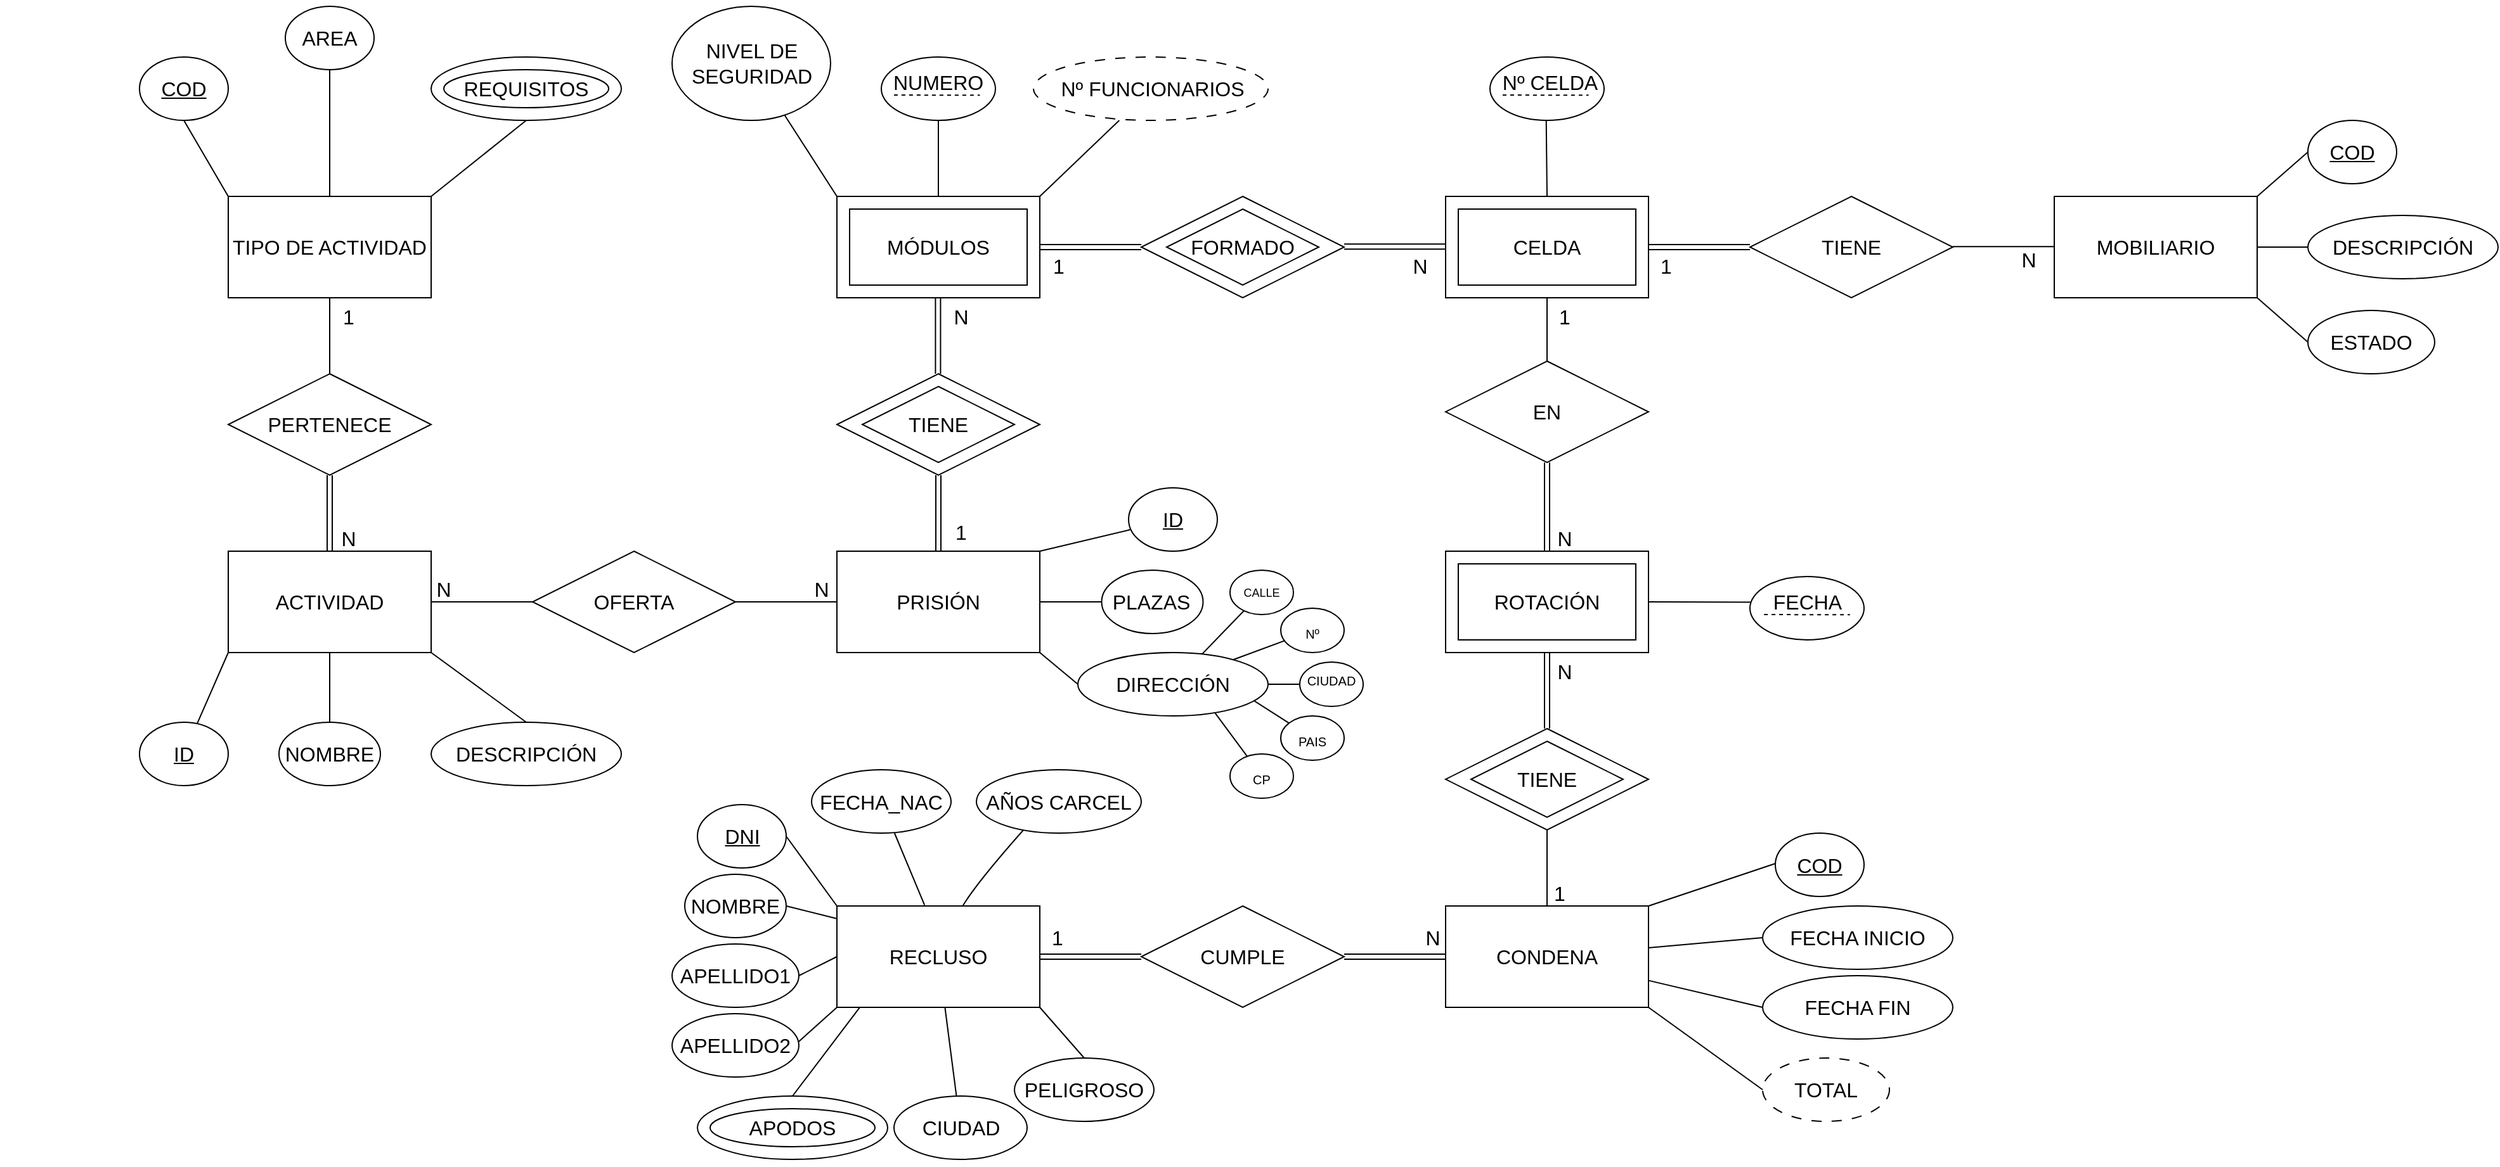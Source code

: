 <mxfile version="26.1.3">
  <diagram name="Página-1" id="jRDmlUZ_uzFS9k0_tg6w">
    <mxGraphModel dx="3405" dy="1980" grid="1" gridSize="10" guides="1" tooltips="1" connect="1" arrows="1" fold="1" page="0" pageScale="1" pageWidth="827" pageHeight="1169" math="0" shadow="0">
      <root>
        <mxCell id="0" />
        <mxCell id="1" parent="0" />
        <mxCell id="he8v4BmozgQcFDsXWOUc-1" value="" style="rounded=0;whiteSpace=wrap;html=1;" vertex="1" parent="1">
          <mxGeometry x="-560" y="-280" width="160" height="80" as="geometry" />
        </mxCell>
        <mxCell id="he8v4BmozgQcFDsXWOUc-2" value="TIPO DE ACTIVIDAD" style="text;strokeColor=none;fillColor=none;html=1;align=center;verticalAlign=middle;whiteSpace=wrap;rounded=0;fontSize=16;" vertex="1" parent="1">
          <mxGeometry x="-625" y="-270" width="290" height="60" as="geometry" />
        </mxCell>
        <mxCell id="he8v4BmozgQcFDsXWOUc-95" style="edgeStyle=none;curved=1;rounded=0;orthogonalLoop=1;jettySize=auto;html=1;exitX=1;exitY=1;exitDx=0;exitDy=0;entryX=0.5;entryY=0;entryDx=0;entryDy=0;fontSize=12;startSize=8;endSize=8;endArrow=none;startFill=0;" edge="1" parent="1" source="he8v4BmozgQcFDsXWOUc-3" target="he8v4BmozgQcFDsXWOUc-91">
          <mxGeometry relative="1" as="geometry" />
        </mxCell>
        <mxCell id="he8v4BmozgQcFDsXWOUc-3" value="" style="rounded=0;whiteSpace=wrap;html=1;" vertex="1" parent="1">
          <mxGeometry x="-560" width="160" height="80" as="geometry" />
        </mxCell>
        <mxCell id="he8v4BmozgQcFDsXWOUc-103" value="" style="edgeStyle=none;curved=1;rounded=0;orthogonalLoop=1;jettySize=auto;html=1;fontSize=12;startSize=8;endSize=8;endArrow=none;startFill=0;" edge="1" parent="1" source="he8v4BmozgQcFDsXWOUc-4" target="he8v4BmozgQcFDsXWOUc-14">
          <mxGeometry relative="1" as="geometry" />
        </mxCell>
        <mxCell id="he8v4BmozgQcFDsXWOUc-4" value="ACTIVIDAD" style="text;strokeColor=none;fillColor=none;html=1;align=center;verticalAlign=middle;whiteSpace=wrap;rounded=0;fontSize=16;" vertex="1" parent="1">
          <mxGeometry x="-560" y="10" width="160" height="60" as="geometry" />
        </mxCell>
        <mxCell id="he8v4BmozgQcFDsXWOUc-109" value="" style="edgeStyle=none;curved=1;rounded=0;orthogonalLoop=1;jettySize=auto;html=1;fontSize=12;startSize=8;endSize=8;endArrow=none;startFill=0;" edge="1" parent="1" source="he8v4BmozgQcFDsXWOUc-5" target="he8v4BmozgQcFDsXWOUc-106">
          <mxGeometry relative="1" as="geometry" />
        </mxCell>
        <mxCell id="he8v4BmozgQcFDsXWOUc-5" value="" style="rounded=0;whiteSpace=wrap;html=1;" vertex="1" parent="1">
          <mxGeometry x="-80" width="160" height="80" as="geometry" />
        </mxCell>
        <mxCell id="he8v4BmozgQcFDsXWOUc-6" value="PRISIÓN" style="text;strokeColor=none;fillColor=none;html=1;align=center;verticalAlign=middle;whiteSpace=wrap;rounded=0;fontSize=16;" vertex="1" parent="1">
          <mxGeometry x="-80" y="10" width="160" height="60" as="geometry" />
        </mxCell>
        <mxCell id="he8v4BmozgQcFDsXWOUc-98" style="edgeStyle=none;curved=1;rounded=0;orthogonalLoop=1;jettySize=auto;html=1;entryX=0.5;entryY=0;entryDx=0;entryDy=0;fontSize=12;endArrow=none;startFill=0;shape=link;" edge="1" parent="1" source="he8v4BmozgQcFDsXWOUc-7" target="he8v4BmozgQcFDsXWOUc-3">
          <mxGeometry relative="1" as="geometry" />
        </mxCell>
        <mxCell id="he8v4BmozgQcFDsXWOUc-7" value="" style="rhombus;whiteSpace=wrap;html=1;" vertex="1" parent="1">
          <mxGeometry x="-560" y="-140" width="160" height="80" as="geometry" />
        </mxCell>
        <mxCell id="he8v4BmozgQcFDsXWOUc-8" value="PERTENECE" style="text;strokeColor=none;fillColor=none;html=1;align=center;verticalAlign=middle;whiteSpace=wrap;rounded=0;fontSize=16;" vertex="1" parent="1">
          <mxGeometry x="-510" y="-115" width="60" height="30" as="geometry" />
        </mxCell>
        <mxCell id="he8v4BmozgQcFDsXWOUc-10" value="" style="endArrow=none;html=1;rounded=0;fontSize=12;startSize=8;endSize=8;curved=1;entryX=0.5;entryY=1;entryDx=0;entryDy=0;exitX=0.5;exitY=0;exitDx=0;exitDy=0;" edge="1" parent="1" source="he8v4BmozgQcFDsXWOUc-7" target="he8v4BmozgQcFDsXWOUc-1">
          <mxGeometry width="50" height="50" relative="1" as="geometry">
            <mxPoint x="-320" as="sourcePoint" />
            <mxPoint x="-490" y="-190" as="targetPoint" />
          </mxGeometry>
        </mxCell>
        <mxCell id="he8v4BmozgQcFDsXWOUc-101" value="" style="edgeStyle=none;curved=1;rounded=0;orthogonalLoop=1;jettySize=auto;html=1;fontSize=12;startSize=8;endSize=8;endArrow=none;startFill=0;" edge="1" parent="1" source="he8v4BmozgQcFDsXWOUc-14" target="he8v4BmozgQcFDsXWOUc-6">
          <mxGeometry relative="1" as="geometry" />
        </mxCell>
        <mxCell id="he8v4BmozgQcFDsXWOUc-14" value="" style="rhombus;whiteSpace=wrap;html=1;" vertex="1" parent="1">
          <mxGeometry x="-320" width="160" height="80" as="geometry" />
        </mxCell>
        <mxCell id="he8v4BmozgQcFDsXWOUc-15" value="OFERTA" style="text;strokeColor=none;fillColor=none;html=1;align=center;verticalAlign=middle;whiteSpace=wrap;rounded=0;fontSize=16;" vertex="1" parent="1">
          <mxGeometry x="-320" y="10" width="160" height="60" as="geometry" />
        </mxCell>
        <mxCell id="he8v4BmozgQcFDsXWOUc-167" value="" style="edgeStyle=none;curved=1;rounded=0;orthogonalLoop=1;jettySize=auto;html=1;fontSize=12;startSize=8;endSize=8;entryX=0.5;entryY=0;entryDx=0;entryDy=0;endArrow=none;startFill=0;" edge="1" parent="1" source="he8v4BmozgQcFDsXWOUc-16" target="he8v4BmozgQcFDsXWOUc-41">
          <mxGeometry relative="1" as="geometry" />
        </mxCell>
        <mxCell id="he8v4BmozgQcFDsXWOUc-16" value="" style="rounded=0;whiteSpace=wrap;html=1;" vertex="1" parent="1">
          <mxGeometry x="400" y="-280" width="160" height="80" as="geometry" />
        </mxCell>
        <mxCell id="he8v4BmozgQcFDsXWOUc-17" value="" style="rounded=0;whiteSpace=wrap;html=1;" vertex="1" parent="1">
          <mxGeometry x="-80" y="-280" width="160" height="80" as="geometry" />
        </mxCell>
        <mxCell id="he8v4BmozgQcFDsXWOUc-119" value="" style="edgeStyle=none;curved=1;rounded=0;orthogonalLoop=1;jettySize=auto;html=1;fontSize=12;endArrow=none;startFill=0;shape=link;" edge="1" parent="1" source="he8v4BmozgQcFDsXWOUc-20">
          <mxGeometry relative="1" as="geometry">
            <mxPoint as="targetPoint" />
          </mxGeometry>
        </mxCell>
        <mxCell id="he8v4BmozgQcFDsXWOUc-20" value="" style="rhombus;whiteSpace=wrap;html=1;fontStyle=1" vertex="1" parent="1">
          <mxGeometry x="-80" y="-140" width="160" height="80" as="geometry" />
        </mxCell>
        <mxCell id="he8v4BmozgQcFDsXWOUc-22" value="" style="rounded=0;whiteSpace=wrap;html=1;" vertex="1" parent="1">
          <mxGeometry x="-70" y="-270" width="140" height="60" as="geometry" />
        </mxCell>
        <mxCell id="he8v4BmozgQcFDsXWOUc-134" style="edgeStyle=none;curved=1;rounded=0;orthogonalLoop=1;jettySize=auto;html=1;fontSize=12;endArrow=none;startFill=0;shape=link;" edge="1" parent="1" source="he8v4BmozgQcFDsXWOUc-23" target="he8v4BmozgQcFDsXWOUc-34">
          <mxGeometry relative="1" as="geometry" />
        </mxCell>
        <mxCell id="he8v4BmozgQcFDsXWOUc-23" value="MÓDULOS" style="text;strokeColor=none;fillColor=none;html=1;align=center;verticalAlign=middle;whiteSpace=wrap;rounded=0;fontSize=16;" vertex="1" parent="1">
          <mxGeometry x="-80" y="-270" width="160" height="60" as="geometry" />
        </mxCell>
        <mxCell id="he8v4BmozgQcFDsXWOUc-25" value="" style="rhombus;whiteSpace=wrap;html=1;" vertex="1" parent="1">
          <mxGeometry x="-60" y="-130" width="120" height="60" as="geometry" />
        </mxCell>
        <mxCell id="he8v4BmozgQcFDsXWOUc-26" value="TIENE" style="text;strokeColor=none;fillColor=none;html=1;align=center;verticalAlign=middle;whiteSpace=wrap;rounded=0;fontSize=16;" vertex="1" parent="1">
          <mxGeometry x="-80" y="-130" width="160" height="60" as="geometry" />
        </mxCell>
        <mxCell id="he8v4BmozgQcFDsXWOUc-31" value="" style="rhombus;whiteSpace=wrap;html=1;" vertex="1" parent="1">
          <mxGeometry x="160" y="-280" width="160" height="80" as="geometry" />
        </mxCell>
        <mxCell id="he8v4BmozgQcFDsXWOUc-33" value="" style="rhombus;whiteSpace=wrap;html=1;" vertex="1" parent="1">
          <mxGeometry x="180" y="-270" width="120" height="60" as="geometry" />
        </mxCell>
        <mxCell id="he8v4BmozgQcFDsXWOUc-34" value="FORMADO" style="text;strokeColor=none;fillColor=none;html=1;align=center;verticalAlign=middle;whiteSpace=wrap;rounded=0;fontSize=16;" vertex="1" parent="1">
          <mxGeometry x="160" y="-270" width="160" height="60" as="geometry" />
        </mxCell>
        <mxCell id="he8v4BmozgQcFDsXWOUc-36" value="" style="rounded=0;whiteSpace=wrap;html=1;" vertex="1" parent="1">
          <mxGeometry x="410" y="-270" width="140" height="60" as="geometry" />
        </mxCell>
        <mxCell id="he8v4BmozgQcFDsXWOUc-147" value="" style="edgeStyle=none;curved=1;rounded=0;orthogonalLoop=1;jettySize=auto;html=1;fontSize=12;endArrow=none;startFill=0;shape=link;" edge="1" parent="1" source="he8v4BmozgQcFDsXWOUc-37" target="he8v4BmozgQcFDsXWOUc-59">
          <mxGeometry relative="1" as="geometry" />
        </mxCell>
        <mxCell id="he8v4BmozgQcFDsXWOUc-37" value="CELDA" style="text;strokeColor=none;fillColor=none;html=1;align=center;verticalAlign=middle;whiteSpace=wrap;rounded=0;fontSize=16;" vertex="1" parent="1">
          <mxGeometry x="400" y="-270" width="160" height="60" as="geometry" />
        </mxCell>
        <mxCell id="he8v4BmozgQcFDsXWOUc-178" value="" style="edgeStyle=none;curved=1;rounded=0;orthogonalLoop=1;jettySize=auto;html=1;fontSize=12;entryX=0.5;entryY=0;entryDx=0;entryDy=0;endArrow=none;startFill=0;shape=link;" edge="1" parent="1" source="he8v4BmozgQcFDsXWOUc-38" target="he8v4BmozgQcFDsXWOUc-47">
          <mxGeometry relative="1" as="geometry" />
        </mxCell>
        <mxCell id="he8v4BmozgQcFDsXWOUc-38" value="" style="rounded=0;whiteSpace=wrap;html=1;" vertex="1" parent="1">
          <mxGeometry x="400" width="160" height="80" as="geometry" />
        </mxCell>
        <mxCell id="he8v4BmozgQcFDsXWOUc-39" value="" style="rounded=0;whiteSpace=wrap;html=1;" vertex="1" parent="1">
          <mxGeometry x="410" y="10" width="140" height="60" as="geometry" />
        </mxCell>
        <mxCell id="he8v4BmozgQcFDsXWOUc-177" value="" style="edgeStyle=none;curved=1;rounded=0;orthogonalLoop=1;jettySize=auto;html=1;fontSize=12;startSize=8;endSize=8;exitX=1;exitY=0.5;exitDx=0;exitDy=0;entryX=0.013;entryY=0.406;entryDx=0;entryDy=0;entryPerimeter=0;endArrow=none;startFill=0;" edge="1" parent="1" source="he8v4BmozgQcFDsXWOUc-40" target="he8v4BmozgQcFDsXWOUc-170">
          <mxGeometry relative="1" as="geometry" />
        </mxCell>
        <mxCell id="he8v4BmozgQcFDsXWOUc-40" value="ROTACIÓN" style="text;strokeColor=none;fillColor=none;html=1;align=center;verticalAlign=middle;whiteSpace=wrap;rounded=0;fontSize=16;" vertex="1" parent="1">
          <mxGeometry x="400" y="5" width="160" height="70" as="geometry" />
        </mxCell>
        <mxCell id="he8v4BmozgQcFDsXWOUc-169" value="" style="edgeStyle=none;curved=1;rounded=0;orthogonalLoop=1;jettySize=auto;html=1;fontSize=12;endArrow=none;startFill=0;shape=link;entryX=0.5;entryY=0;entryDx=0;entryDy=0;" edge="1" parent="1" source="he8v4BmozgQcFDsXWOUc-41" target="he8v4BmozgQcFDsXWOUc-38">
          <mxGeometry relative="1" as="geometry" />
        </mxCell>
        <mxCell id="he8v4BmozgQcFDsXWOUc-41" value="" style="rhombus;whiteSpace=wrap;html=1;" vertex="1" parent="1">
          <mxGeometry x="400" y="-150" width="160" height="80" as="geometry" />
        </mxCell>
        <mxCell id="he8v4BmozgQcFDsXWOUc-44" value="EN" style="text;strokeColor=none;fillColor=none;html=1;align=center;verticalAlign=middle;whiteSpace=wrap;rounded=0;fontSize=16;" vertex="1" parent="1">
          <mxGeometry x="335" y="-140" width="290" height="60" as="geometry" />
        </mxCell>
        <mxCell id="he8v4BmozgQcFDsXWOUc-220" value="" style="edgeStyle=none;curved=1;rounded=0;orthogonalLoop=1;jettySize=auto;html=1;fontSize=12;startSize=8;endSize=8;exitX=0.113;exitY=0.999;exitDx=0;exitDy=0;exitPerimeter=0;entryX=0.5;entryY=0;entryDx=0;entryDy=0;endArrow=none;startFill=0;" edge="1" parent="1" source="he8v4BmozgQcFDsXWOUc-45" target="he8v4BmozgQcFDsXWOUc-217">
          <mxGeometry relative="1" as="geometry" />
        </mxCell>
        <mxCell id="he8v4BmozgQcFDsXWOUc-224" value="" style="edgeStyle=none;curved=1;rounded=0;orthogonalLoop=1;jettySize=auto;html=1;fontSize=12;startSize=8;endSize=8;endArrow=none;startFill=0;" edge="1" parent="1" source="he8v4BmozgQcFDsXWOUc-45" target="he8v4BmozgQcFDsXWOUc-201">
          <mxGeometry relative="1" as="geometry" />
        </mxCell>
        <mxCell id="he8v4BmozgQcFDsXWOUc-45" value="" style="rounded=0;whiteSpace=wrap;html=1;" vertex="1" parent="1">
          <mxGeometry x="-80" y="280" width="160" height="80" as="geometry" />
        </mxCell>
        <mxCell id="he8v4BmozgQcFDsXWOUc-46" value="" style="rounded=0;whiteSpace=wrap;html=1;" vertex="1" parent="1">
          <mxGeometry x="400" y="280" width="160" height="80" as="geometry" />
        </mxCell>
        <mxCell id="he8v4BmozgQcFDsXWOUc-180" value="" style="edgeStyle=none;curved=1;rounded=0;orthogonalLoop=1;jettySize=auto;html=1;fontSize=12;startSize=8;endSize=8;endArrow=none;startFill=0;" edge="1" parent="1" source="he8v4BmozgQcFDsXWOUc-47">
          <mxGeometry relative="1" as="geometry">
            <mxPoint x="480" y="280" as="targetPoint" />
          </mxGeometry>
        </mxCell>
        <mxCell id="he8v4BmozgQcFDsXWOUc-47" value="" style="rhombus;whiteSpace=wrap;html=1;" vertex="1" parent="1">
          <mxGeometry x="400" y="140" width="160" height="80" as="geometry" />
        </mxCell>
        <mxCell id="he8v4BmozgQcFDsXWOUc-189" value="" style="edgeStyle=none;curved=1;rounded=0;orthogonalLoop=1;jettySize=auto;html=1;fontSize=12;startSize=8;endSize=8;entryX=0;entryY=0.5;entryDx=0;entryDy=0;endArrow=none;startFill=0;" edge="1" parent="1" source="he8v4BmozgQcFDsXWOUc-48" target="he8v4BmozgQcFDsXWOUc-186">
          <mxGeometry relative="1" as="geometry" />
        </mxCell>
        <mxCell id="he8v4BmozgQcFDsXWOUc-195" value="" style="edgeStyle=none;curved=1;rounded=0;orthogonalLoop=1;jettySize=auto;html=1;fontSize=12;startSize=8;endSize=8;entryX=0;entryY=0.5;entryDx=0;entryDy=0;endArrow=none;startFill=0;" edge="1" parent="1" source="he8v4BmozgQcFDsXWOUc-48" target="he8v4BmozgQcFDsXWOUc-193">
          <mxGeometry relative="1" as="geometry" />
        </mxCell>
        <mxCell id="he8v4BmozgQcFDsXWOUc-48" value="CONDENA" style="text;strokeColor=none;fillColor=none;html=1;align=center;verticalAlign=middle;whiteSpace=wrap;rounded=0;fontSize=16;" vertex="1" parent="1">
          <mxGeometry x="400" y="290" width="160" height="60" as="geometry" />
        </mxCell>
        <mxCell id="he8v4BmozgQcFDsXWOUc-49" value="" style="rhombus;whiteSpace=wrap;html=1;" vertex="1" parent="1">
          <mxGeometry x="420" y="150" width="120" height="60" as="geometry" />
        </mxCell>
        <mxCell id="he8v4BmozgQcFDsXWOUc-51" value="TIENE" style="text;strokeColor=none;fillColor=none;html=1;align=center;verticalAlign=middle;whiteSpace=wrap;rounded=0;fontSize=16;" vertex="1" parent="1">
          <mxGeometry x="335" y="150" width="290" height="60" as="geometry" />
        </mxCell>
        <mxCell id="he8v4BmozgQcFDsXWOUc-181" value="" style="edgeStyle=none;curved=1;rounded=0;orthogonalLoop=1;jettySize=auto;html=1;fontSize=12;endArrow=none;startFill=0;shape=link;" edge="1" parent="1" source="he8v4BmozgQcFDsXWOUc-52" target="he8v4BmozgQcFDsXWOUc-54">
          <mxGeometry relative="1" as="geometry" />
        </mxCell>
        <mxCell id="he8v4BmozgQcFDsXWOUc-52" value="RECLUSO" style="text;strokeColor=none;fillColor=none;html=1;align=center;verticalAlign=middle;whiteSpace=wrap;rounded=0;fontSize=16;" vertex="1" parent="1">
          <mxGeometry x="-80" y="290" width="160" height="60" as="geometry" />
        </mxCell>
        <mxCell id="he8v4BmozgQcFDsXWOUc-53" value="" style="rhombus;whiteSpace=wrap;html=1;" vertex="1" parent="1">
          <mxGeometry x="160" y="280" width="160" height="80" as="geometry" />
        </mxCell>
        <mxCell id="he8v4BmozgQcFDsXWOUc-182" value="" style="edgeStyle=none;curved=1;rounded=0;orthogonalLoop=1;jettySize=auto;html=1;fontSize=12;endArrow=none;startFill=0;shape=link;" edge="1" parent="1" source="he8v4BmozgQcFDsXWOUc-54" target="he8v4BmozgQcFDsXWOUc-48">
          <mxGeometry relative="1" as="geometry" />
        </mxCell>
        <mxCell id="he8v4BmozgQcFDsXWOUc-54" value="CUMPLE" style="text;strokeColor=none;fillColor=none;html=1;align=center;verticalAlign=middle;whiteSpace=wrap;rounded=0;fontSize=16;" vertex="1" parent="1">
          <mxGeometry x="160" y="290" width="160" height="60" as="geometry" />
        </mxCell>
        <mxCell id="he8v4BmozgQcFDsXWOUc-55" value="" style="rounded=0;whiteSpace=wrap;html=1;" vertex="1" parent="1">
          <mxGeometry x="880" y="-280" width="160" height="80" as="geometry" />
        </mxCell>
        <mxCell id="he8v4BmozgQcFDsXWOUc-162" value="" style="edgeStyle=none;curved=1;rounded=0;orthogonalLoop=1;jettySize=auto;html=1;fontSize=12;startSize=8;endSize=8;endArrow=none;endFill=1;startFill=0;" edge="1" parent="1" source="he8v4BmozgQcFDsXWOUc-56" target="he8v4BmozgQcFDsXWOUc-157">
          <mxGeometry relative="1" as="geometry" />
        </mxCell>
        <mxCell id="he8v4BmozgQcFDsXWOUc-56" value="MOBILIARIO" style="text;strokeColor=none;fillColor=none;html=1;align=center;verticalAlign=middle;whiteSpace=wrap;rounded=0;fontSize=16;" vertex="1" parent="1">
          <mxGeometry x="880" y="-270" width="160" height="60" as="geometry" />
        </mxCell>
        <mxCell id="he8v4BmozgQcFDsXWOUc-58" value="" style="rhombus;whiteSpace=wrap;html=1;" vertex="1" parent="1">
          <mxGeometry x="640" y="-280" width="160" height="80" as="geometry" />
        </mxCell>
        <mxCell id="he8v4BmozgQcFDsXWOUc-59" value="TIENE" style="text;strokeColor=none;fillColor=none;html=1;align=center;verticalAlign=middle;whiteSpace=wrap;rounded=0;fontSize=16;" vertex="1" parent="1">
          <mxGeometry x="640" y="-270" width="160" height="60" as="geometry" />
        </mxCell>
        <mxCell id="he8v4BmozgQcFDsXWOUc-77" style="edgeStyle=none;curved=1;rounded=0;orthogonalLoop=1;jettySize=auto;html=1;entryX=0;entryY=0;entryDx=0;entryDy=0;fontSize=12;startSize=8;endSize=8;exitX=0.5;exitY=1;exitDx=0;exitDy=0;endArrow=none;startFill=0;" edge="1" parent="1" source="he8v4BmozgQcFDsXWOUc-60" target="he8v4BmozgQcFDsXWOUc-1">
          <mxGeometry relative="1" as="geometry" />
        </mxCell>
        <mxCell id="he8v4BmozgQcFDsXWOUc-60" value="" style="ellipse;whiteSpace=wrap;html=1;fontStyle=0" vertex="1" parent="1">
          <mxGeometry x="-630" y="-390" width="70" height="50" as="geometry" />
        </mxCell>
        <mxCell id="he8v4BmozgQcFDsXWOUc-63" value="&lt;u&gt;COD&lt;/u&gt;" style="text;strokeColor=none;fillColor=none;html=1;align=center;verticalAlign=middle;whiteSpace=wrap;rounded=0;fontSize=16;" vertex="1" parent="1">
          <mxGeometry x="-740" y="-395" width="290" height="60" as="geometry" />
        </mxCell>
        <mxCell id="he8v4BmozgQcFDsXWOUc-79" style="edgeStyle=none;curved=1;rounded=0;orthogonalLoop=1;jettySize=auto;html=1;exitX=0.5;exitY=1;exitDx=0;exitDy=0;entryX=1;entryY=0;entryDx=0;entryDy=0;fontSize=12;startSize=8;endSize=8;endArrow=none;startFill=0;" edge="1" parent="1" source="he8v4BmozgQcFDsXWOUc-65" target="he8v4BmozgQcFDsXWOUc-1">
          <mxGeometry relative="1" as="geometry" />
        </mxCell>
        <mxCell id="he8v4BmozgQcFDsXWOUc-65" value="" style="ellipse;whiteSpace=wrap;html=1;" vertex="1" parent="1">
          <mxGeometry x="-400" y="-390" width="150" height="50" as="geometry" />
        </mxCell>
        <mxCell id="he8v4BmozgQcFDsXWOUc-78" style="edgeStyle=none;curved=1;rounded=0;orthogonalLoop=1;jettySize=auto;html=1;fontSize=12;startSize=8;endSize=8;endArrow=none;startFill=0;" edge="1" parent="1" source="he8v4BmozgQcFDsXWOUc-66">
          <mxGeometry relative="1" as="geometry">
            <mxPoint x="-480" y="-280" as="targetPoint" />
          </mxGeometry>
        </mxCell>
        <mxCell id="he8v4BmozgQcFDsXWOUc-66" value="" style="ellipse;whiteSpace=wrap;html=1;" vertex="1" parent="1">
          <mxGeometry x="-515" y="-430" width="70" height="50" as="geometry" />
        </mxCell>
        <mxCell id="he8v4BmozgQcFDsXWOUc-67" value="AREA" style="text;strokeColor=none;fillColor=none;html=1;align=center;verticalAlign=middle;whiteSpace=wrap;rounded=0;fontSize=16;" vertex="1" parent="1">
          <mxGeometry x="-625" y="-435" width="290" height="60" as="geometry" />
        </mxCell>
        <mxCell id="he8v4BmozgQcFDsXWOUc-71" value="" style="ellipse;whiteSpace=wrap;html=1;" vertex="1" parent="1">
          <mxGeometry x="-390" y="-380" width="130" height="30" as="geometry" />
        </mxCell>
        <mxCell id="he8v4BmozgQcFDsXWOUc-72" value="REQUISITOS" style="text;strokeColor=none;fillColor=none;html=1;align=center;verticalAlign=middle;whiteSpace=wrap;rounded=0;fontSize=16;" vertex="1" parent="1">
          <mxGeometry x="-470" y="-395" width="290" height="60" as="geometry" />
        </mxCell>
        <mxCell id="he8v4BmozgQcFDsXWOUc-93" style="edgeStyle=none;curved=1;rounded=0;orthogonalLoop=1;jettySize=auto;html=1;entryX=0;entryY=1;entryDx=0;entryDy=0;fontSize=12;startSize=8;endSize=8;endArrow=none;startFill=0;" edge="1" parent="1" source="he8v4BmozgQcFDsXWOUc-80" target="he8v4BmozgQcFDsXWOUc-3">
          <mxGeometry relative="1" as="geometry" />
        </mxCell>
        <mxCell id="he8v4BmozgQcFDsXWOUc-80" value="" style="ellipse;whiteSpace=wrap;html=1;fontStyle=1" vertex="1" parent="1">
          <mxGeometry x="-630" y="135" width="70" height="50" as="geometry" />
        </mxCell>
        <mxCell id="he8v4BmozgQcFDsXWOUc-94" style="edgeStyle=none;curved=1;rounded=0;orthogonalLoop=1;jettySize=auto;html=1;fontSize=12;startSize=8;endSize=8;endArrow=none;startFill=0;" edge="1" parent="1" source="he8v4BmozgQcFDsXWOUc-81" target="he8v4BmozgQcFDsXWOUc-3">
          <mxGeometry relative="1" as="geometry" />
        </mxCell>
        <mxCell id="he8v4BmozgQcFDsXWOUc-81" value="" style="ellipse;whiteSpace=wrap;html=1;fontStyle=1" vertex="1" parent="1">
          <mxGeometry x="-520" y="135" width="80" height="50" as="geometry" />
        </mxCell>
        <mxCell id="he8v4BmozgQcFDsXWOUc-82" value="&lt;u&gt;ID&lt;/u&gt;" style="text;strokeColor=none;fillColor=none;html=1;align=center;verticalAlign=middle;whiteSpace=wrap;rounded=0;fontSize=16;fontStyle=0" vertex="1" parent="1">
          <mxGeometry x="-740" y="130" width="290" height="60" as="geometry" />
        </mxCell>
        <mxCell id="he8v4BmozgQcFDsXWOUc-91" value="" style="ellipse;whiteSpace=wrap;html=1;fontStyle=1" vertex="1" parent="1">
          <mxGeometry x="-400" y="135" width="150" height="50" as="geometry" />
        </mxCell>
        <mxCell id="he8v4BmozgQcFDsXWOUc-92" value="NOMBRE" style="text;strokeColor=none;fillColor=none;html=1;align=center;verticalAlign=middle;whiteSpace=wrap;rounded=0;fontSize=16;fontStyle=0" vertex="1" parent="1">
          <mxGeometry x="-520" y="130" width="80" height="60" as="geometry" />
        </mxCell>
        <mxCell id="he8v4BmozgQcFDsXWOUc-97" value="DESCRIPCIÓN" style="text;strokeColor=none;fillColor=none;html=1;align=center;verticalAlign=middle;whiteSpace=wrap;rounded=0;fontSize=16;fontStyle=0" vertex="1" parent="1">
          <mxGeometry x="-470" y="130" width="290" height="60" as="geometry" />
        </mxCell>
        <mxCell id="he8v4BmozgQcFDsXWOUc-99" style="edgeStyle=none;curved=1;rounded=0;orthogonalLoop=1;jettySize=auto;html=1;exitX=0;exitY=0.5;exitDx=0;exitDy=0;fontSize=12;startSize=8;endSize=8;" edge="1" parent="1" source="he8v4BmozgQcFDsXWOUc-6" target="he8v4BmozgQcFDsXWOUc-6">
          <mxGeometry relative="1" as="geometry" />
        </mxCell>
        <mxCell id="he8v4BmozgQcFDsXWOUc-102" style="edgeStyle=none;curved=1;rounded=0;orthogonalLoop=1;jettySize=auto;html=1;exitX=1;exitY=0.5;exitDx=0;exitDy=0;fontSize=12;startSize=8;endSize=8;" edge="1" parent="1" source="he8v4BmozgQcFDsXWOUc-4" target="he8v4BmozgQcFDsXWOUc-4">
          <mxGeometry relative="1" as="geometry" />
        </mxCell>
        <mxCell id="he8v4BmozgQcFDsXWOUc-104" style="edgeStyle=none;curved=1;rounded=0;orthogonalLoop=1;jettySize=auto;html=1;exitX=0;exitY=0.5;exitDx=0;exitDy=0;fontSize=12;startSize=8;endSize=8;" edge="1" parent="1" source="he8v4BmozgQcFDsXWOUc-15" target="he8v4BmozgQcFDsXWOUc-15">
          <mxGeometry relative="1" as="geometry" />
        </mxCell>
        <mxCell id="he8v4BmozgQcFDsXWOUc-113" value="" style="edgeStyle=none;curved=1;rounded=0;orthogonalLoop=1;jettySize=auto;html=1;fontSize=12;startSize=8;endSize=8;endArrow=none;startFill=0;" edge="1" parent="1" source="he8v4BmozgQcFDsXWOUc-105">
          <mxGeometry relative="1" as="geometry">
            <mxPoint x="80" as="targetPoint" />
          </mxGeometry>
        </mxCell>
        <mxCell id="he8v4BmozgQcFDsXWOUc-105" value="" style="ellipse;whiteSpace=wrap;html=1;fontStyle=0" vertex="1" parent="1">
          <mxGeometry x="150" y="-50" width="70" height="50" as="geometry" />
        </mxCell>
        <mxCell id="he8v4BmozgQcFDsXWOUc-106" value="" style="ellipse;whiteSpace=wrap;html=1;" vertex="1" parent="1">
          <mxGeometry x="128.75" y="15" width="80" height="50" as="geometry" />
        </mxCell>
        <mxCell id="he8v4BmozgQcFDsXWOUc-112" style="edgeStyle=none;curved=1;rounded=0;orthogonalLoop=1;jettySize=auto;html=1;fontSize=12;startSize=8;endSize=8;endArrow=none;startFill=0;exitX=0;exitY=0.5;exitDx=0;exitDy=0;" edge="1" parent="1" source="he8v4BmozgQcFDsXWOUc-107">
          <mxGeometry relative="1" as="geometry">
            <mxPoint x="80.0" y="80" as="targetPoint" />
          </mxGeometry>
        </mxCell>
        <mxCell id="he8v4BmozgQcFDsXWOUc-107" value="" style="ellipse;whiteSpace=wrap;html=1;" vertex="1" parent="1">
          <mxGeometry x="110" y="80" width="150" height="50" as="geometry" />
        </mxCell>
        <mxCell id="he8v4BmozgQcFDsXWOUc-108" value="&lt;u&gt;ID&lt;/u&gt;" style="text;strokeColor=none;fillColor=none;html=1;align=center;verticalAlign=middle;whiteSpace=wrap;rounded=0;fontSize=16;" vertex="1" parent="1">
          <mxGeometry x="150" y="-55" width="70" height="60" as="geometry" />
        </mxCell>
        <mxCell id="he8v4BmozgQcFDsXWOUc-114" value="PLAZAS" style="text;strokeColor=none;fillColor=none;html=1;align=center;verticalAlign=middle;whiteSpace=wrap;rounded=0;fontSize=16;" vertex="1" parent="1">
          <mxGeometry x="132.5" y="10" width="70" height="60" as="geometry" />
        </mxCell>
        <mxCell id="he8v4BmozgQcFDsXWOUc-115" value="DIRECCIÓN" style="text;strokeColor=none;fillColor=none;html=1;align=center;verticalAlign=middle;whiteSpace=wrap;rounded=0;fontSize=16;" vertex="1" parent="1">
          <mxGeometry x="150" y="75" width="70" height="60" as="geometry" />
        </mxCell>
        <mxCell id="he8v4BmozgQcFDsXWOUc-116" style="edgeStyle=none;curved=1;rounded=0;orthogonalLoop=1;jettySize=auto;html=1;exitX=1;exitY=0.75;exitDx=0;exitDy=0;fontSize=12;startSize=8;endSize=8;" edge="1" parent="1" source="he8v4BmozgQcFDsXWOUc-115" target="he8v4BmozgQcFDsXWOUc-115">
          <mxGeometry relative="1" as="geometry" />
        </mxCell>
        <mxCell id="he8v4BmozgQcFDsXWOUc-120" value="" style="edgeStyle=none;curved=1;rounded=0;orthogonalLoop=1;jettySize=auto;html=1;fontSize=12;endArrow=none;startFill=0;shape=link;" edge="1" parent="1">
          <mxGeometry relative="1" as="geometry">
            <mxPoint x="-0.29" y="-200" as="sourcePoint" />
            <mxPoint x="-0.29" y="-140" as="targetPoint" />
          </mxGeometry>
        </mxCell>
        <mxCell id="he8v4BmozgQcFDsXWOUc-131" style="edgeStyle=none;curved=1;rounded=0;orthogonalLoop=1;jettySize=auto;html=1;entryX=0;entryY=0;entryDx=0;entryDy=0;fontSize=12;startSize=8;endSize=8;endArrow=none;startFill=0;" edge="1" parent="1" source="he8v4BmozgQcFDsXWOUc-121" target="he8v4BmozgQcFDsXWOUc-17">
          <mxGeometry relative="1" as="geometry" />
        </mxCell>
        <mxCell id="he8v4BmozgQcFDsXWOUc-121" value="" style="ellipse;whiteSpace=wrap;html=1;fontStyle=0" vertex="1" parent="1">
          <mxGeometry x="-210" y="-430" width="125" height="90" as="geometry" />
        </mxCell>
        <mxCell id="he8v4BmozgQcFDsXWOUc-122" value="" style="ellipse;whiteSpace=wrap;html=1;" vertex="1" parent="1">
          <mxGeometry x="-45" y="-390" width="90" height="50" as="geometry" />
        </mxCell>
        <mxCell id="he8v4BmozgQcFDsXWOUc-123" value="" style="ellipse;whiteSpace=wrap;html=1;dashed=1;dashPattern=8 8;" vertex="1" parent="1">
          <mxGeometry x="75" y="-390" width="185" height="50" as="geometry" />
        </mxCell>
        <mxCell id="he8v4BmozgQcFDsXWOUc-132" value="" style="edgeStyle=none;curved=1;rounded=0;orthogonalLoop=1;jettySize=auto;html=1;fontSize=12;startSize=8;endSize=8;endArrow=none;startFill=0;" edge="1" parent="1">
          <mxGeometry relative="1" as="geometry">
            <mxPoint y="-340" as="sourcePoint" />
            <mxPoint y="-280" as="targetPoint" />
          </mxGeometry>
        </mxCell>
        <mxCell id="he8v4BmozgQcFDsXWOUc-124" value="NUMERO" style="text;strokeColor=none;fillColor=none;html=1;align=center;verticalAlign=middle;whiteSpace=wrap;rounded=0;fontSize=16;" vertex="1" parent="1">
          <mxGeometry x="-35" y="-400" width="70" height="60" as="geometry" />
        </mxCell>
        <mxCell id="he8v4BmozgQcFDsXWOUc-125" value="" style="edgeStyle=none;orthogonalLoop=1;jettySize=auto;html=1;rounded=0;fontSize=12;startSize=8;endSize=8;curved=1;endArrow=none;startFill=0;exitX=0.032;exitY=0.747;exitDx=0;exitDy=0;exitPerimeter=0;dashed=1;" edge="1" parent="1">
          <mxGeometry width="120" relative="1" as="geometry">
            <mxPoint x="-35.0" y="-360.0" as="sourcePoint" />
            <mxPoint x="32.76" y="-359.82" as="targetPoint" />
            <Array as="points" />
          </mxGeometry>
        </mxCell>
        <mxCell id="he8v4BmozgQcFDsXWOUc-133" style="edgeStyle=none;curved=1;rounded=0;orthogonalLoop=1;jettySize=auto;html=1;entryX=1;entryY=0;entryDx=0;entryDy=0;fontSize=12;startSize=8;endSize=8;endArrow=none;startFill=0;" edge="1" parent="1" source="he8v4BmozgQcFDsXWOUc-127" target="he8v4BmozgQcFDsXWOUc-17">
          <mxGeometry relative="1" as="geometry" />
        </mxCell>
        <mxCell id="he8v4BmozgQcFDsXWOUc-127" value="Nº FUNCIONARIOS" style="text;strokeColor=none;fillColor=none;html=1;align=center;verticalAlign=middle;whiteSpace=wrap;rounded=0;fontSize=16;" vertex="1" parent="1">
          <mxGeometry x="70" y="-390" width="197.5" height="50" as="geometry" />
        </mxCell>
        <mxCell id="he8v4BmozgQcFDsXWOUc-129" value="NIVEL DE SEGURIDAD" style="text;strokeColor=none;fillColor=none;html=1;align=center;verticalAlign=middle;whiteSpace=wrap;rounded=0;fontSize=16;" vertex="1" parent="1">
          <mxGeometry x="-182.5" y="-415" width="70" height="60" as="geometry" />
        </mxCell>
        <mxCell id="he8v4BmozgQcFDsXWOUc-135" style="edgeStyle=none;curved=1;rounded=0;orthogonalLoop=1;jettySize=auto;html=1;fontSize=12;endArrow=none;startFill=0;shape=link;" edge="1" parent="1">
          <mxGeometry relative="1" as="geometry">
            <mxPoint x="320" y="-240.34" as="sourcePoint" />
            <mxPoint x="400" y="-240.34" as="targetPoint" />
          </mxGeometry>
        </mxCell>
        <mxCell id="he8v4BmozgQcFDsXWOUc-141" value="" style="ellipse;whiteSpace=wrap;html=1;" vertex="1" parent="1">
          <mxGeometry x="435" y="-390" width="90" height="50" as="geometry" />
        </mxCell>
        <mxCell id="he8v4BmozgQcFDsXWOUc-144" value="" style="edgeStyle=none;curved=1;rounded=0;orthogonalLoop=1;jettySize=auto;html=1;fontSize=12;startSize=8;endSize=8;exitX=0.463;exitY=1.006;exitDx=0;exitDy=0;exitPerimeter=0;endArrow=none;startFill=0;" edge="1" parent="1" source="he8v4BmozgQcFDsXWOUc-142">
          <mxGeometry relative="1" as="geometry">
            <mxPoint x="480" y="-280" as="targetPoint" />
          </mxGeometry>
        </mxCell>
        <mxCell id="he8v4BmozgQcFDsXWOUc-142" value="Nº CELDA" style="text;strokeColor=none;fillColor=none;html=1;align=center;verticalAlign=middle;whiteSpace=wrap;rounded=0;fontSize=16;" vertex="1" parent="1">
          <mxGeometry x="440" y="-400" width="85" height="60" as="geometry" />
        </mxCell>
        <mxCell id="he8v4BmozgQcFDsXWOUc-143" value="" style="edgeStyle=none;orthogonalLoop=1;jettySize=auto;html=1;rounded=0;fontSize=12;startSize=8;endSize=8;curved=1;endArrow=none;startFill=0;exitX=0.032;exitY=0.747;exitDx=0;exitDy=0;exitPerimeter=0;dashed=1;" edge="1" parent="1">
          <mxGeometry width="120" relative="1" as="geometry">
            <mxPoint x="445" y="-360.0" as="sourcePoint" />
            <mxPoint x="512.76" y="-359.82" as="targetPoint" />
            <Array as="points" />
          </mxGeometry>
        </mxCell>
        <mxCell id="he8v4BmozgQcFDsXWOUc-149" value="" style="edgeStyle=none;curved=1;rounded=0;orthogonalLoop=1;jettySize=auto;html=1;fontSize=12;endArrow=none;startFill=0;" edge="1" parent="1">
          <mxGeometry relative="1" as="geometry">
            <mxPoint x="800" y="-240.34" as="sourcePoint" />
            <mxPoint x="880" y="-240.34" as="targetPoint" />
          </mxGeometry>
        </mxCell>
        <mxCell id="he8v4BmozgQcFDsXWOUc-150" value="" style="ellipse;whiteSpace=wrap;html=1;fontStyle=0" vertex="1" parent="1">
          <mxGeometry x="1080" y="-340" width="70" height="50" as="geometry" />
        </mxCell>
        <mxCell id="he8v4BmozgQcFDsXWOUc-154" value="" style="edgeStyle=none;curved=1;rounded=0;orthogonalLoop=1;jettySize=auto;html=1;fontSize=12;startSize=8;endSize=8;exitX=0;exitY=0.5;exitDx=0;exitDy=0;endArrow=none;startFill=0;entryX=1;entryY=0;entryDx=0;entryDy=0;" edge="1" parent="1" source="he8v4BmozgQcFDsXWOUc-153" target="he8v4BmozgQcFDsXWOUc-55">
          <mxGeometry relative="1" as="geometry" />
        </mxCell>
        <mxCell id="he8v4BmozgQcFDsXWOUc-153" value="&lt;u&gt;COD&lt;/u&gt;" style="text;strokeColor=none;fillColor=none;html=1;align=center;verticalAlign=middle;whiteSpace=wrap;rounded=0;fontSize=16;" vertex="1" parent="1">
          <mxGeometry x="1080" y="-345" width="70" height="60" as="geometry" />
        </mxCell>
        <mxCell id="he8v4BmozgQcFDsXWOUc-156" value="" style="ellipse;whiteSpace=wrap;html=1;" vertex="1" parent="1">
          <mxGeometry x="1080" y="-265" width="150" height="50" as="geometry" />
        </mxCell>
        <mxCell id="he8v4BmozgQcFDsXWOUc-157" value="DESCRIPCIÓN" style="text;strokeColor=none;fillColor=none;html=1;align=center;verticalAlign=middle;whiteSpace=wrap;rounded=0;fontSize=16;" vertex="1" parent="1">
          <mxGeometry x="1080" y="-270" width="150" height="60" as="geometry" />
        </mxCell>
        <mxCell id="he8v4BmozgQcFDsXWOUc-165" value="" style="edgeStyle=none;curved=1;rounded=0;orthogonalLoop=1;jettySize=auto;html=1;fontSize=12;startSize=8;endSize=8;exitX=0;exitY=0.5;exitDx=0;exitDy=0;entryX=1;entryY=1;entryDx=0;entryDy=0;endArrow=none;startFill=0;" edge="1" parent="1" source="he8v4BmozgQcFDsXWOUc-164" target="he8v4BmozgQcFDsXWOUc-55">
          <mxGeometry relative="1" as="geometry" />
        </mxCell>
        <mxCell id="he8v4BmozgQcFDsXWOUc-164" value="" style="ellipse;whiteSpace=wrap;html=1;fontStyle=0" vertex="1" parent="1">
          <mxGeometry x="1080" y="-190" width="100" height="50" as="geometry" />
        </mxCell>
        <mxCell id="he8v4BmozgQcFDsXWOUc-166" value="ESTADO" style="text;strokeColor=none;fillColor=none;html=1;align=center;verticalAlign=middle;whiteSpace=wrap;rounded=0;fontSize=16;" vertex="1" parent="1">
          <mxGeometry x="1055" y="-195" width="150" height="60" as="geometry" />
        </mxCell>
        <mxCell id="he8v4BmozgQcFDsXWOUc-170" value="" style="ellipse;whiteSpace=wrap;html=1;" vertex="1" parent="1">
          <mxGeometry x="640" y="20" width="90" height="50" as="geometry" />
        </mxCell>
        <mxCell id="he8v4BmozgQcFDsXWOUc-171" value="FECHA" style="text;strokeColor=none;fillColor=none;html=1;align=center;verticalAlign=middle;whiteSpace=wrap;rounded=0;fontSize=16;" vertex="1" parent="1">
          <mxGeometry x="642.5" y="10" width="85" height="60" as="geometry" />
        </mxCell>
        <mxCell id="he8v4BmozgQcFDsXWOUc-172" value="" style="edgeStyle=none;orthogonalLoop=1;jettySize=auto;html=1;rounded=0;fontSize=12;startSize=8;endSize=8;curved=1;endArrow=none;startFill=0;exitX=0.032;exitY=0.747;exitDx=0;exitDy=0;exitPerimeter=0;dashed=1;" edge="1" parent="1">
          <mxGeometry width="120" relative="1" as="geometry">
            <mxPoint x="651.12" y="50.0" as="sourcePoint" />
            <mxPoint x="718.88" y="50.18" as="targetPoint" />
            <Array as="points" />
          </mxGeometry>
        </mxCell>
        <mxCell id="he8v4BmozgQcFDsXWOUc-183" value="" style="ellipse;whiteSpace=wrap;html=1;fontStyle=0" vertex="1" parent="1">
          <mxGeometry x="660" y="222.5" width="70" height="50" as="geometry" />
        </mxCell>
        <mxCell id="he8v4BmozgQcFDsXWOUc-188" value="" style="edgeStyle=none;curved=1;rounded=0;orthogonalLoop=1;jettySize=auto;html=1;fontSize=12;startSize=8;endSize=8;entryX=1;entryY=0;entryDx=0;entryDy=0;endArrow=none;startFill=0;" edge="1" parent="1" target="he8v4BmozgQcFDsXWOUc-46">
          <mxGeometry relative="1" as="geometry">
            <mxPoint x="660.0" y="246.512" as="sourcePoint" />
            <mxPoint x="575.556" y="220.0" as="targetPoint" />
          </mxGeometry>
        </mxCell>
        <mxCell id="he8v4BmozgQcFDsXWOUc-184" value="&lt;u&gt;COD&lt;/u&gt;" style="text;strokeColor=none;fillColor=none;html=1;align=center;verticalAlign=middle;whiteSpace=wrap;rounded=0;fontSize=16;" vertex="1" parent="1">
          <mxGeometry x="660" y="217.5" width="70" height="60" as="geometry" />
        </mxCell>
        <mxCell id="he8v4BmozgQcFDsXWOUc-185" value="" style="ellipse;whiteSpace=wrap;html=1;" vertex="1" parent="1">
          <mxGeometry x="650" y="280" width="150" height="50" as="geometry" />
        </mxCell>
        <mxCell id="he8v4BmozgQcFDsXWOUc-186" value="FECHA INICIO" style="text;strokeColor=none;fillColor=none;html=1;align=center;verticalAlign=middle;whiteSpace=wrap;rounded=0;fontSize=16;" vertex="1" parent="1">
          <mxGeometry x="650" y="275" width="150" height="60" as="geometry" />
        </mxCell>
        <mxCell id="he8v4BmozgQcFDsXWOUc-187" value="" style="ellipse;whiteSpace=wrap;html=1;fontStyle=0;dashed=1;dashPattern=8 8;" vertex="1" parent="1">
          <mxGeometry x="650" y="400" width="100" height="50" as="geometry" />
        </mxCell>
        <mxCell id="he8v4BmozgQcFDsXWOUc-192" value="" style="ellipse;whiteSpace=wrap;html=1;" vertex="1" parent="1">
          <mxGeometry x="650" y="335" width="150" height="50" as="geometry" />
        </mxCell>
        <mxCell id="he8v4BmozgQcFDsXWOUc-193" value="FECHA FIN" style="text;strokeColor=none;fillColor=none;html=1;align=center;verticalAlign=middle;whiteSpace=wrap;rounded=0;fontSize=16;" vertex="1" parent="1">
          <mxGeometry x="650" y="330" width="150" height="60" as="geometry" />
        </mxCell>
        <mxCell id="he8v4BmozgQcFDsXWOUc-197" style="edgeStyle=none;curved=1;rounded=0;orthogonalLoop=1;jettySize=auto;html=1;entryX=1;entryY=1;entryDx=0;entryDy=0;fontSize=12;startSize=8;endSize=8;endArrow=none;startFill=0;exitX=0;exitY=0.5;exitDx=0;exitDy=0;" edge="1" parent="1" source="he8v4BmozgQcFDsXWOUc-196" target="he8v4BmozgQcFDsXWOUc-46">
          <mxGeometry relative="1" as="geometry" />
        </mxCell>
        <mxCell id="he8v4BmozgQcFDsXWOUc-196" value="TOTAL" style="text;strokeColor=none;fillColor=none;html=1;align=center;verticalAlign=middle;whiteSpace=wrap;rounded=0;fontSize=16;" vertex="1" parent="1">
          <mxGeometry x="650" y="395" width="100" height="60" as="geometry" />
        </mxCell>
        <mxCell id="he8v4BmozgQcFDsXWOUc-198" value="" style="ellipse;whiteSpace=wrap;html=1;fontStyle=0" vertex="1" parent="1">
          <mxGeometry x="-190" y="200" width="70" height="50" as="geometry" />
        </mxCell>
        <mxCell id="he8v4BmozgQcFDsXWOUc-199" value="" style="ellipse;whiteSpace=wrap;html=1;" vertex="1" parent="1">
          <mxGeometry x="-200" y="255" width="80" height="50" as="geometry" />
        </mxCell>
        <mxCell id="he8v4BmozgQcFDsXWOUc-204" style="edgeStyle=none;curved=1;rounded=0;orthogonalLoop=1;jettySize=auto;html=1;entryX=0;entryY=0;entryDx=0;entryDy=0;fontSize=12;startSize=8;endSize=8;exitX=1;exitY=0.5;exitDx=0;exitDy=0;endArrow=none;startFill=0;" edge="1" parent="1" source="he8v4BmozgQcFDsXWOUc-198" target="he8v4BmozgQcFDsXWOUc-45">
          <mxGeometry relative="1" as="geometry" />
        </mxCell>
        <mxCell id="he8v4BmozgQcFDsXWOUc-200" value="&lt;u&gt;DNI&lt;/u&gt;" style="text;strokeColor=none;fillColor=none;html=1;align=center;verticalAlign=middle;whiteSpace=wrap;rounded=0;fontSize=16;" vertex="1" parent="1">
          <mxGeometry x="-182.5" y="195" width="55" height="60" as="geometry" />
        </mxCell>
        <mxCell id="he8v4BmozgQcFDsXWOUc-201" value="" style="ellipse;whiteSpace=wrap;html=1;" vertex="1" parent="1">
          <mxGeometry x="-35" y="430" width="105" height="50" as="geometry" />
        </mxCell>
        <mxCell id="he8v4BmozgQcFDsXWOUc-203" value="CIUDAD" style="text;strokeColor=none;fillColor=none;html=1;align=center;verticalAlign=middle;whiteSpace=wrap;rounded=0;fontSize=16;" vertex="1" parent="1">
          <mxGeometry x="-127.5" y="425" width="290" height="60" as="geometry" />
        </mxCell>
        <mxCell id="he8v4BmozgQcFDsXWOUc-206" value="" style="edgeStyle=none;curved=1;rounded=0;orthogonalLoop=1;jettySize=auto;html=1;fontSize=12;startSize=8;endSize=8;endArrow=none;startFill=0;" edge="1" parent="1">
          <mxGeometry relative="1" as="geometry">
            <mxPoint x="-120" y="280" as="sourcePoint" />
            <mxPoint x="-80" y="290" as="targetPoint" />
          </mxGeometry>
        </mxCell>
        <mxCell id="he8v4BmozgQcFDsXWOUc-205" value="NOMBRE" style="text;strokeColor=none;fillColor=none;html=1;align=center;verticalAlign=middle;whiteSpace=wrap;rounded=0;fontSize=16;fontStyle=0" vertex="1" parent="1">
          <mxGeometry x="-200" y="250" width="80" height="60" as="geometry" />
        </mxCell>
        <mxCell id="he8v4BmozgQcFDsXWOUc-214" value="" style="edgeStyle=none;curved=1;rounded=0;orthogonalLoop=1;jettySize=auto;html=1;fontSize=12;startSize=8;endSize=8;entryX=0;entryY=0.5;entryDx=0;entryDy=0;exitX=1;exitY=0.5;exitDx=0;exitDy=0;endArrow=none;startFill=0;" edge="1" parent="1" source="he8v4BmozgQcFDsXWOUc-208" target="he8v4BmozgQcFDsXWOUc-52">
          <mxGeometry relative="1" as="geometry" />
        </mxCell>
        <mxCell id="he8v4BmozgQcFDsXWOUc-208" value="" style="ellipse;whiteSpace=wrap;html=1;fontStyle=1" vertex="1" parent="1">
          <mxGeometry x="-210" y="310" width="100" height="50" as="geometry" />
        </mxCell>
        <mxCell id="he8v4BmozgQcFDsXWOUc-209" value="" style="ellipse;whiteSpace=wrap;html=1;fontStyle=1" vertex="1" parent="1">
          <mxGeometry x="60" y="400" width="110" height="50" as="geometry" />
        </mxCell>
        <mxCell id="he8v4BmozgQcFDsXWOUc-211" value="APELLIDO1" style="text;strokeColor=none;fillColor=none;html=1;align=center;verticalAlign=middle;whiteSpace=wrap;rounded=0;fontSize=16;fontStyle=0" vertex="1" parent="1">
          <mxGeometry x="-200" y="305" width="80" height="60" as="geometry" />
        </mxCell>
        <mxCell id="he8v4BmozgQcFDsXWOUc-216" value="" style="edgeStyle=none;curved=1;rounded=0;orthogonalLoop=1;jettySize=auto;html=1;fontSize=12;startSize=8;endSize=8;exitX=0.998;exitY=0.442;exitDx=0;exitDy=0;exitPerimeter=0;entryX=0;entryY=1;entryDx=0;entryDy=0;endArrow=none;startFill=0;" edge="1" parent="1" source="he8v4BmozgQcFDsXWOUc-212" target="he8v4BmozgQcFDsXWOUc-45">
          <mxGeometry relative="1" as="geometry" />
        </mxCell>
        <mxCell id="he8v4BmozgQcFDsXWOUc-212" value="" style="ellipse;whiteSpace=wrap;html=1;fontStyle=1" vertex="1" parent="1">
          <mxGeometry x="-210" y="365" width="100" height="50" as="geometry" />
        </mxCell>
        <mxCell id="he8v4BmozgQcFDsXWOUc-213" value="APELLIDO2" style="text;strokeColor=none;fillColor=none;html=1;align=center;verticalAlign=middle;whiteSpace=wrap;rounded=0;fontSize=16;fontStyle=0" vertex="1" parent="1">
          <mxGeometry x="-200" y="360" width="80" height="60" as="geometry" />
        </mxCell>
        <mxCell id="he8v4BmozgQcFDsXWOUc-217" value="" style="ellipse;whiteSpace=wrap;html=1;" vertex="1" parent="1">
          <mxGeometry x="-190" y="430" width="150" height="50" as="geometry" />
        </mxCell>
        <mxCell id="he8v4BmozgQcFDsXWOUc-222" value="" style="ellipse;whiteSpace=wrap;html=1;" vertex="1" parent="1">
          <mxGeometry x="-180" y="440" width="130" height="30" as="geometry" />
        </mxCell>
        <mxCell id="he8v4BmozgQcFDsXWOUc-223" value="APODOS" style="text;strokeColor=none;fillColor=none;html=1;align=center;verticalAlign=middle;whiteSpace=wrap;rounded=0;fontSize=16;" vertex="1" parent="1">
          <mxGeometry x="-190" y="425" width="150" height="60" as="geometry" />
        </mxCell>
        <mxCell id="he8v4BmozgQcFDsXWOUc-226" value="" style="edgeStyle=none;curved=1;rounded=0;orthogonalLoop=1;jettySize=auto;html=1;fontSize=12;startSize=8;endSize=8;entryX=1;entryY=1;entryDx=0;entryDy=0;exitX=0.5;exitY=0;exitDx=0;exitDy=0;endArrow=none;startFill=0;" edge="1" parent="1" source="he8v4BmozgQcFDsXWOUc-225" target="he8v4BmozgQcFDsXWOUc-45">
          <mxGeometry relative="1" as="geometry" />
        </mxCell>
        <mxCell id="he8v4BmozgQcFDsXWOUc-225" value="PELIGROSO" style="text;strokeColor=none;fillColor=none;html=1;align=center;verticalAlign=middle;whiteSpace=wrap;rounded=0;fontSize=16;" vertex="1" parent="1">
          <mxGeometry x="60" y="400" width="110" height="50" as="geometry" />
        </mxCell>
        <mxCell id="he8v4BmozgQcFDsXWOUc-228" value="" style="ellipse;whiteSpace=wrap;html=1;fontStyle=1" vertex="1" parent="1">
          <mxGeometry x="-100" y="172.5" width="110" height="50" as="geometry" />
        </mxCell>
        <mxCell id="he8v4BmozgQcFDsXWOUc-235" value="" style="edgeStyle=none;curved=1;rounded=0;orthogonalLoop=1;jettySize=auto;html=1;fontSize=12;startSize=8;endSize=8;endArrow=none;startFill=0;" edge="1" parent="1">
          <mxGeometry relative="1" as="geometry">
            <mxPoint x="75.001" y="211.134" as="sourcePoint" />
            <mxPoint x="19.19" y="280" as="targetPoint" />
            <Array as="points">
              <mxPoint x="31.19" y="260" />
            </Array>
          </mxGeometry>
        </mxCell>
        <mxCell id="he8v4BmozgQcFDsXWOUc-230" value="" style="ellipse;whiteSpace=wrap;html=1;fontStyle=1" vertex="1" parent="1">
          <mxGeometry x="30" y="172.5" width="130" height="50" as="geometry" />
        </mxCell>
        <mxCell id="he8v4BmozgQcFDsXWOUc-234" value="" style="edgeStyle=none;curved=1;rounded=0;orthogonalLoop=1;jettySize=auto;html=1;fontSize=12;startSize=8;endSize=8;entryX=0.432;entryY=-0.008;entryDx=0;entryDy=0;entryPerimeter=0;endArrow=none;startFill=0;" edge="1" parent="1" source="he8v4BmozgQcFDsXWOUc-231" target="he8v4BmozgQcFDsXWOUc-45">
          <mxGeometry relative="1" as="geometry" />
        </mxCell>
        <mxCell id="he8v4BmozgQcFDsXWOUc-231" value="FECHA_NAC" style="text;strokeColor=none;fillColor=none;html=1;align=center;verticalAlign=middle;whiteSpace=wrap;rounded=0;fontSize=16;" vertex="1" parent="1">
          <mxGeometry x="-100" y="172.5" width="110" height="50" as="geometry" />
        </mxCell>
        <mxCell id="he8v4BmozgQcFDsXWOUc-233" value="AÑOS CARCEL" style="text;strokeColor=none;align=center;fillColor=none;html=1;verticalAlign=middle;whiteSpace=wrap;rounded=0;fontSize=16;" vertex="1" parent="1">
          <mxGeometry x="15" y="182.5" width="160" height="30" as="geometry" />
        </mxCell>
        <mxCell id="he8v4BmozgQcFDsXWOUc-238" value="1" style="text;strokeColor=none;fillColor=none;html=1;align=center;verticalAlign=middle;whiteSpace=wrap;rounded=0;fontSize=16;" vertex="1" parent="1">
          <mxGeometry x="-610" y="-215" width="290" height="60" as="geometry" />
        </mxCell>
        <mxCell id="he8v4BmozgQcFDsXWOUc-239" value="N" style="text;strokeColor=none;fillColor=none;html=1;align=center;verticalAlign=middle;whiteSpace=wrap;rounded=0;fontSize=16;" vertex="1" parent="1">
          <mxGeometry x="-485" y="-40" width="40" height="60" as="geometry" />
        </mxCell>
        <mxCell id="he8v4BmozgQcFDsXWOUc-240" value="N" style="text;strokeColor=none;fillColor=none;html=1;align=center;verticalAlign=middle;whiteSpace=wrap;rounded=0;fontSize=16;" vertex="1" parent="1">
          <mxGeometry x="-410" width="40" height="60" as="geometry" />
        </mxCell>
        <mxCell id="he8v4BmozgQcFDsXWOUc-241" value="N" style="text;strokeColor=none;fillColor=none;html=1;align=center;verticalAlign=middle;whiteSpace=wrap;rounded=0;fontSize=16;" vertex="1" parent="1">
          <mxGeometry x="-112.5" width="40" height="60" as="geometry" />
        </mxCell>
        <mxCell id="he8v4BmozgQcFDsXWOUc-242" value="N" style="text;strokeColor=none;fillColor=none;html=1;align=center;verticalAlign=middle;whiteSpace=wrap;rounded=0;fontSize=16;" vertex="1" parent="1">
          <mxGeometry x="-2.5" y="-215" width="40" height="60" as="geometry" />
        </mxCell>
        <mxCell id="he8v4BmozgQcFDsXWOUc-243" value="1" style="text;strokeColor=none;fillColor=none;html=1;align=center;verticalAlign=middle;whiteSpace=wrap;rounded=0;fontSize=16;" vertex="1" parent="1">
          <mxGeometry x="-6.25" y="-45" width="47.5" height="60" as="geometry" />
        </mxCell>
        <mxCell id="he8v4BmozgQcFDsXWOUc-246" value="1" style="text;strokeColor=none;fillColor=none;html=1;align=center;verticalAlign=middle;whiteSpace=wrap;rounded=0;fontSize=16;" vertex="1" parent="1">
          <mxGeometry x="71.25" y="-255" width="47.5" height="60" as="geometry" />
        </mxCell>
        <mxCell id="he8v4BmozgQcFDsXWOUc-247" value="N" style="text;strokeColor=none;fillColor=none;html=1;align=center;verticalAlign=middle;whiteSpace=wrap;rounded=0;fontSize=16;" vertex="1" parent="1">
          <mxGeometry x="360" y="-255" width="40" height="60" as="geometry" />
        </mxCell>
        <mxCell id="he8v4BmozgQcFDsXWOUc-248" value="1" style="text;strokeColor=none;fillColor=none;html=1;align=center;verticalAlign=middle;whiteSpace=wrap;rounded=0;fontSize=16;" vertex="1" parent="1">
          <mxGeometry x="550" y="-255" width="47.5" height="60" as="geometry" />
        </mxCell>
        <mxCell id="he8v4BmozgQcFDsXWOUc-249" value="N" style="text;strokeColor=none;fillColor=none;html=1;align=center;verticalAlign=middle;whiteSpace=wrap;rounded=0;fontSize=16;" vertex="1" parent="1">
          <mxGeometry x="840" y="-260" width="40" height="60" as="geometry" />
        </mxCell>
        <mxCell id="he8v4BmozgQcFDsXWOUc-251" value="1" style="text;strokeColor=none;fillColor=none;html=1;align=center;verticalAlign=middle;whiteSpace=wrap;rounded=0;fontSize=16;" vertex="1" parent="1">
          <mxGeometry x="470" y="-215" width="47.5" height="60" as="geometry" />
        </mxCell>
        <mxCell id="he8v4BmozgQcFDsXWOUc-252" value="N" style="text;strokeColor=none;fillColor=none;html=1;align=center;verticalAlign=middle;whiteSpace=wrap;rounded=0;fontSize=16;" vertex="1" parent="1">
          <mxGeometry x="473.75" y="-40" width="40" height="60" as="geometry" />
        </mxCell>
        <mxCell id="he8v4BmozgQcFDsXWOUc-253" value="N" style="text;strokeColor=none;fillColor=none;html=1;align=center;verticalAlign=middle;whiteSpace=wrap;rounded=0;fontSize=16;" vertex="1" parent="1">
          <mxGeometry x="473.75" y="65" width="40" height="60" as="geometry" />
        </mxCell>
        <mxCell id="he8v4BmozgQcFDsXWOUc-254" value="1" style="text;strokeColor=none;fillColor=none;html=1;align=center;verticalAlign=middle;whiteSpace=wrap;rounded=0;fontSize=16;" vertex="1" parent="1">
          <mxGeometry x="466.25" y="240" width="47.5" height="60" as="geometry" />
        </mxCell>
        <mxCell id="he8v4BmozgQcFDsXWOUc-255" value="1" style="text;strokeColor=none;fillColor=none;html=1;align=center;verticalAlign=middle;whiteSpace=wrap;rounded=0;fontSize=16;" vertex="1" parent="1">
          <mxGeometry x="70" y="290" width="47.5" height="30" as="geometry" />
        </mxCell>
        <mxCell id="he8v4BmozgQcFDsXWOUc-260" value="N" style="text;strokeColor=none;fillColor=none;html=1;align=center;verticalAlign=middle;whiteSpace=wrap;rounded=0;fontSize=16;" vertex="1" parent="1">
          <mxGeometry x="370" y="295" width="40" height="20" as="geometry" />
        </mxCell>
        <mxCell id="he8v4BmozgQcFDsXWOUc-267" value="" style="edgeStyle=none;curved=1;rounded=0;orthogonalLoop=1;jettySize=auto;html=1;fontSize=12;startSize=8;endSize=8;endArrow=none;startFill=0;" edge="1" parent="1" source="he8v4BmozgQcFDsXWOUc-261" target="he8v4BmozgQcFDsXWOUc-107">
          <mxGeometry relative="1" as="geometry" />
        </mxCell>
        <mxCell id="he8v4BmozgQcFDsXWOUc-261" value="" style="ellipse;whiteSpace=wrap;html=1;" vertex="1" parent="1">
          <mxGeometry x="230" y="15" width="50" height="35" as="geometry" />
        </mxCell>
        <mxCell id="he8v4BmozgQcFDsXWOUc-269" value="" style="edgeStyle=none;curved=1;rounded=0;orthogonalLoop=1;jettySize=auto;html=1;fontSize=12;startSize=8;endSize=8;entryX=0.817;entryY=0.112;entryDx=0;entryDy=0;entryPerimeter=0;endArrow=none;startFill=0;" edge="1" parent="1" source="he8v4BmozgQcFDsXWOUc-263" target="he8v4BmozgQcFDsXWOUc-107">
          <mxGeometry relative="1" as="geometry" />
        </mxCell>
        <mxCell id="he8v4BmozgQcFDsXWOUc-263" value="" style="ellipse;whiteSpace=wrap;html=1;" vertex="1" parent="1">
          <mxGeometry x="270" y="45" width="50" height="35" as="geometry" />
        </mxCell>
        <mxCell id="he8v4BmozgQcFDsXWOUc-270" value="" style="edgeStyle=none;curved=1;rounded=0;orthogonalLoop=1;jettySize=auto;html=1;fontSize=12;startSize=8;endSize=8;entryX=1;entryY=0.5;entryDx=0;entryDy=0;endArrow=none;startFill=0;" edge="1" parent="1" source="he8v4BmozgQcFDsXWOUc-264" target="he8v4BmozgQcFDsXWOUc-107">
          <mxGeometry relative="1" as="geometry" />
        </mxCell>
        <mxCell id="he8v4BmozgQcFDsXWOUc-264" value="" style="ellipse;whiteSpace=wrap;html=1;" vertex="1" parent="1">
          <mxGeometry x="285" y="87.5" width="50" height="35" as="geometry" />
        </mxCell>
        <mxCell id="he8v4BmozgQcFDsXWOUc-271" value="" style="edgeStyle=none;curved=1;rounded=0;orthogonalLoop=1;jettySize=auto;html=1;fontSize=12;startSize=8;endSize=8;entryX=0.928;entryY=0.764;entryDx=0;entryDy=0;entryPerimeter=0;endArrow=none;startFill=0;" edge="1" parent="1" source="he8v4BmozgQcFDsXWOUc-265" target="he8v4BmozgQcFDsXWOUc-107">
          <mxGeometry relative="1" as="geometry" />
        </mxCell>
        <mxCell id="he8v4BmozgQcFDsXWOUc-265" value="" style="ellipse;whiteSpace=wrap;html=1;" vertex="1" parent="1">
          <mxGeometry x="270" y="130" width="50" height="35" as="geometry" />
        </mxCell>
        <mxCell id="he8v4BmozgQcFDsXWOUc-272" value="" style="edgeStyle=none;curved=1;rounded=0;orthogonalLoop=1;jettySize=auto;html=1;fontSize=12;startSize=8;endSize=8;entryX=0.722;entryY=0.957;entryDx=0;entryDy=0;entryPerimeter=0;endArrow=none;startFill=0;" edge="1" parent="1" source="he8v4BmozgQcFDsXWOUc-266" target="he8v4BmozgQcFDsXWOUc-107">
          <mxGeometry relative="1" as="geometry" />
        </mxCell>
        <mxCell id="he8v4BmozgQcFDsXWOUc-266" value="" style="ellipse;whiteSpace=wrap;html=1;" vertex="1" parent="1">
          <mxGeometry x="230" y="160" width="50" height="35" as="geometry" />
        </mxCell>
        <mxCell id="he8v4BmozgQcFDsXWOUc-273" value="&lt;font style=&quot;font-size: 9px;&quot;&gt;CALLE&lt;/font&gt;" style="text;strokeColor=none;fillColor=none;html=1;align=center;verticalAlign=middle;whiteSpace=wrap;rounded=0;fontSize=16;" vertex="1" parent="1">
          <mxGeometry x="220" width="70" height="60" as="geometry" />
        </mxCell>
        <mxCell id="he8v4BmozgQcFDsXWOUc-274" value="&lt;font size=&quot;1&quot;&gt;Nº&lt;/font&gt;" style="text;strokeColor=none;fillColor=none;html=1;align=center;verticalAlign=middle;whiteSpace=wrap;rounded=0;fontSize=16;" vertex="1" parent="1">
          <mxGeometry x="260" y="32.5" width="70" height="60" as="geometry" />
        </mxCell>
        <mxCell id="he8v4BmozgQcFDsXWOUc-275" value="&lt;font size=&quot;1&quot;&gt;CIUDAD&lt;/font&gt;" style="text;strokeColor=none;fillColor=none;html=1;align=center;verticalAlign=middle;whiteSpace=wrap;rounded=0;fontSize=16;" vertex="1" parent="1">
          <mxGeometry x="275" y="70" width="70" height="60" as="geometry" />
        </mxCell>
        <mxCell id="he8v4BmozgQcFDsXWOUc-276" value="&lt;font size=&quot;1&quot;&gt;PAIS&lt;/font&gt;" style="text;strokeColor=none;fillColor=none;html=1;align=center;verticalAlign=middle;whiteSpace=wrap;rounded=0;fontSize=16;" vertex="1" parent="1">
          <mxGeometry x="260" y="117.5" width="70" height="60" as="geometry" />
        </mxCell>
        <mxCell id="he8v4BmozgQcFDsXWOUc-277" value="&lt;font size=&quot;1&quot;&gt;CP&lt;/font&gt;" style="text;strokeColor=none;fillColor=none;html=1;align=center;verticalAlign=middle;whiteSpace=wrap;rounded=0;fontSize=16;" vertex="1" parent="1">
          <mxGeometry x="220" y="147.5" width="70" height="60" as="geometry" />
        </mxCell>
      </root>
    </mxGraphModel>
  </diagram>
</mxfile>
